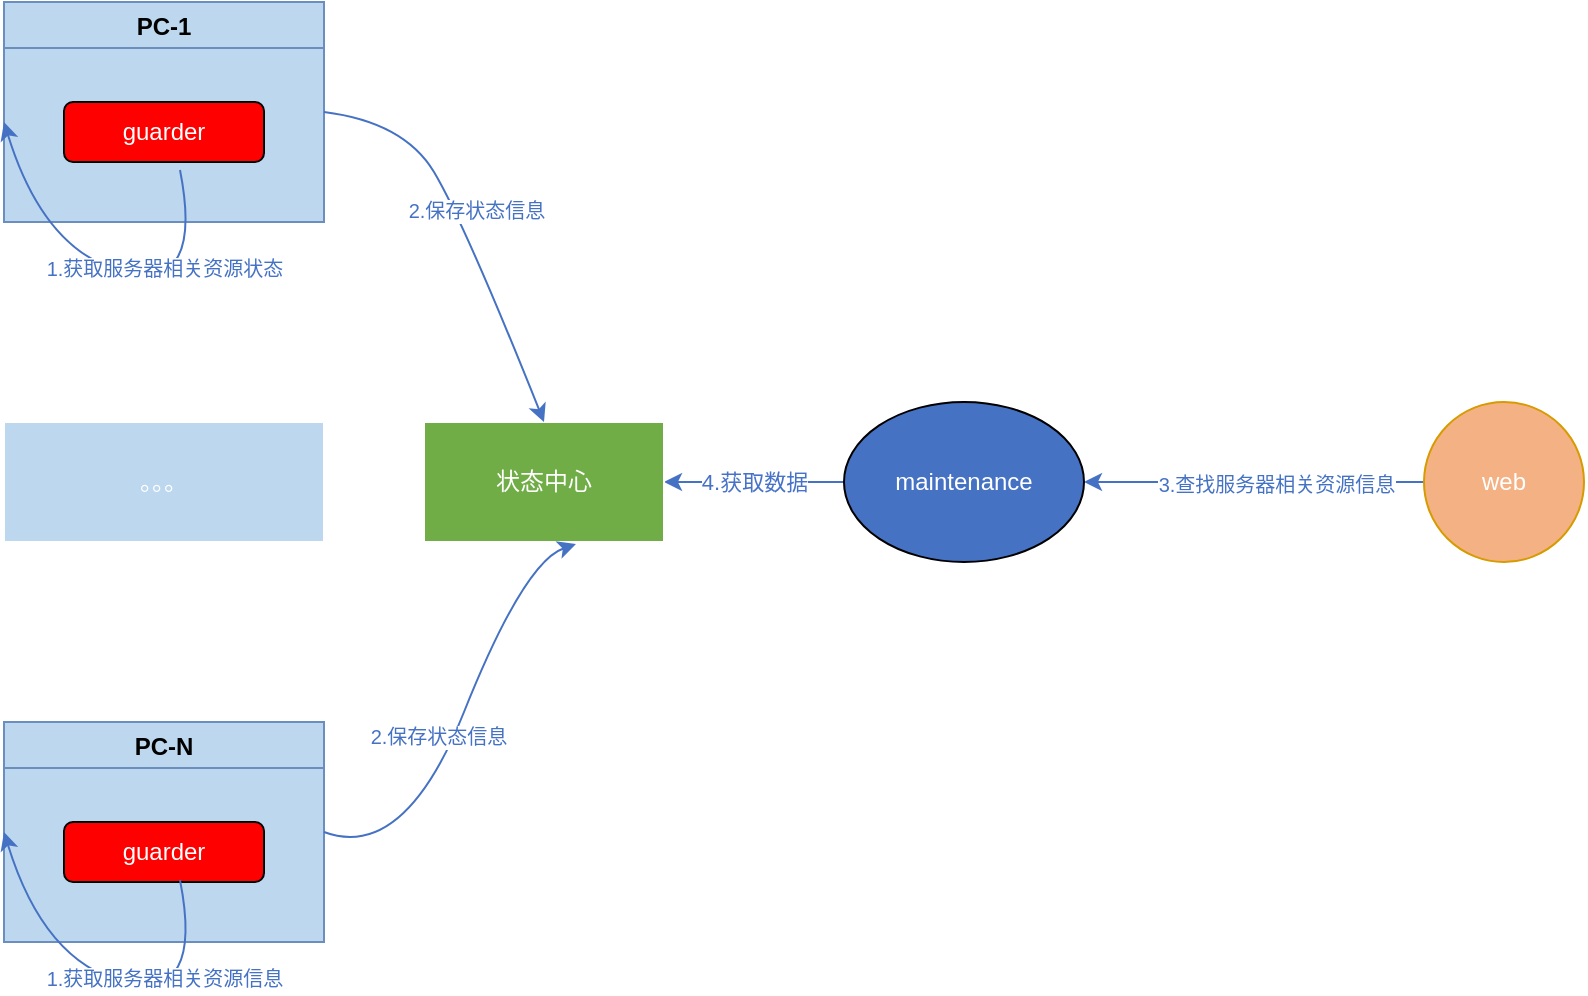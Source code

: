 <mxfile version="18.1.2" type="github">
  <diagram id="4W4mlZecMEXYTOhTaqG4" name="Page-1">
    <mxGraphModel dx="1718" dy="943" grid="1" gridSize="10" guides="1" tooltips="1" connect="1" arrows="1" fold="1" page="1" pageScale="1" pageWidth="827" pageHeight="1169" math="0" shadow="0">
      <root>
        <mxCell id="0" />
        <mxCell id="1" parent="0" />
        <mxCell id="5bc86ZCC3gsaqv5TjNqE-23" value="" style="edgeStyle=orthogonalEdgeStyle;rounded=0;orthogonalLoop=1;jettySize=auto;html=1;strokeColor=#4672c4;" edge="1" parent="1" source="5bc86ZCC3gsaqv5TjNqE-3" target="5bc86ZCC3gsaqv5TjNqE-5">
          <mxGeometry relative="1" as="geometry" />
        </mxCell>
        <mxCell id="5bc86ZCC3gsaqv5TjNqE-40" value="&lt;p style=&quot;line-height: 0; font-size: 10px;&quot;&gt;3.查找服务器相关资源信息&lt;/p&gt;" style="edgeLabel;html=1;align=center;verticalAlign=middle;resizable=0;points=[];fontColor=#4672c4;fontSize=10;spacing=1;" vertex="1" connectable="0" parent="5bc86ZCC3gsaqv5TjNqE-23">
          <mxGeometry x="-0.16" y="1" relative="1" as="geometry">
            <mxPoint x="-3" as="offset" />
          </mxGeometry>
        </mxCell>
        <mxCell id="5bc86ZCC3gsaqv5TjNqE-3" value="&lt;font color=&quot;#ffffff&quot;&gt;web&lt;/font&gt;" style="ellipse;whiteSpace=wrap;html=1;aspect=fixed;fillColor=#f4b183;strokeColor=#d79b00;" vertex="1" parent="1">
          <mxGeometry x="870" y="640" width="80" height="80" as="geometry" />
        </mxCell>
        <mxCell id="5bc86ZCC3gsaqv5TjNqE-22" value="4.获取数据" style="edgeStyle=orthogonalEdgeStyle;rounded=0;orthogonalLoop=1;jettySize=auto;html=1;strokeColor=#4672c4;fontColor=#4672c8;" edge="1" parent="1" source="5bc86ZCC3gsaqv5TjNqE-5" target="5bc86ZCC3gsaqv5TjNqE-6">
          <mxGeometry relative="1" as="geometry" />
        </mxCell>
        <mxCell id="5bc86ZCC3gsaqv5TjNqE-5" value="&lt;font color=&quot;#ffffff&quot;&gt;maintenance&lt;/font&gt;" style="ellipse;whiteSpace=wrap;html=1;fillColor=#4672c4;" vertex="1" parent="1">
          <mxGeometry x="580" y="640" width="120" height="80" as="geometry" />
        </mxCell>
        <mxCell id="5bc86ZCC3gsaqv5TjNqE-6" value="&lt;font color=&quot;#ffffff&quot;&gt;状态中心&lt;/font&gt;" style="rounded=0;whiteSpace=wrap;html=1;fillColor=#70ad47;strokeColor=#FFFFFF;" vertex="1" parent="1">
          <mxGeometry x="370" y="650" width="120" height="60" as="geometry" />
        </mxCell>
        <mxCell id="5bc86ZCC3gsaqv5TjNqE-30" value="PC-1" style="swimlane;fillColor=#bdd7ee;strokeColor=#6C8EBF;swimlaneFillColor=#bdd7ee;gradientColor=none;" vertex="1" parent="1">
          <mxGeometry x="160" y="440" width="160" height="110" as="geometry">
            <mxRectangle x="80" y="850" width="60" height="23" as="alternateBounds" />
          </mxGeometry>
        </mxCell>
        <mxCell id="5bc86ZCC3gsaqv5TjNqE-17" value="&lt;font color=&quot;#ffffff&quot;&gt;guarder&lt;/font&gt;" style="rounded=1;whiteSpace=wrap;html=1;fillColor=#ff0000;" vertex="1" parent="5bc86ZCC3gsaqv5TjNqE-30">
          <mxGeometry x="30" y="50" width="100" height="30" as="geometry" />
        </mxCell>
        <mxCell id="5bc86ZCC3gsaqv5TjNqE-34" value="PC-N" style="swimlane;fillColor=#bdd7ee;strokeColor=#6C8EBF;swimlaneFillColor=#bdd7ee;gradientColor=none;" vertex="1" parent="1">
          <mxGeometry x="160" y="800" width="160" height="110" as="geometry">
            <mxRectangle x="80" y="850" width="60" height="23" as="alternateBounds" />
          </mxGeometry>
        </mxCell>
        <mxCell id="5bc86ZCC3gsaqv5TjNqE-35" value="&lt;font color=&quot;#ffffff&quot;&gt;guarder&lt;/font&gt;" style="rounded=1;whiteSpace=wrap;html=1;fillColor=#ff0000;" vertex="1" parent="5bc86ZCC3gsaqv5TjNqE-34">
          <mxGeometry x="30" y="50" width="100" height="30" as="geometry" />
        </mxCell>
        <mxCell id="5bc86ZCC3gsaqv5TjNqE-38" value="qwqew" style="curved=1;endArrow=classic;html=1;rounded=0;fontColor=#FFFFFF;strokeColor=#4672c4;entryX=0;entryY=0.5;entryDx=0;entryDy=0;exitX=0.58;exitY=0.967;exitDx=0;exitDy=0;exitPerimeter=0;" edge="1" parent="5bc86ZCC3gsaqv5TjNqE-34" source="5bc86ZCC3gsaqv5TjNqE-35" target="5bc86ZCC3gsaqv5TjNqE-34">
          <mxGeometry width="50" height="50" relative="1" as="geometry">
            <mxPoint x="90" y="90" as="sourcePoint" />
            <mxPoint x="100" y="90" as="targetPoint" />
            <Array as="points">
              <mxPoint x="100" y="140" />
              <mxPoint x="20" y="120" />
            </Array>
          </mxGeometry>
        </mxCell>
        <mxCell id="5bc86ZCC3gsaqv5TjNqE-41" value="1.获取服务器相关资源信息" style="edgeLabel;html=1;align=center;verticalAlign=middle;resizable=0;points=[];fontSize=10;fontColor=#4672c4;" vertex="1" connectable="0" parent="5bc86ZCC3gsaqv5TjNqE-38">
          <mxGeometry x="-0.194" y="-8" relative="1" as="geometry">
            <mxPoint y="1" as="offset" />
          </mxGeometry>
        </mxCell>
        <mxCell id="5bc86ZCC3gsaqv5TjNqE-36" value="。。。" style="rounded=0;whiteSpace=wrap;html=1;fontColor=#FFFFFF;strokeColor=#FFFFFF;fillColor=#bdd7ee;gradientColor=none;" vertex="1" parent="1">
          <mxGeometry x="160" y="650" width="160" height="60" as="geometry" />
        </mxCell>
        <mxCell id="5bc86ZCC3gsaqv5TjNqE-37" value="" style="curved=1;endArrow=classic;html=1;rounded=0;fontColor=#FFFFFF;strokeColor=#4672c4;entryX=0.633;entryY=1.017;entryDx=0;entryDy=0;entryPerimeter=0;exitX=1;exitY=0.5;exitDx=0;exitDy=0;" edge="1" parent="1" source="5bc86ZCC3gsaqv5TjNqE-34" target="5bc86ZCC3gsaqv5TjNqE-6">
          <mxGeometry width="50" height="50" relative="1" as="geometry">
            <mxPoint x="310" y="890" as="sourcePoint" />
            <mxPoint x="360" y="840" as="targetPoint" />
            <Array as="points">
              <mxPoint x="360" y="870" />
              <mxPoint x="420" y="720" />
            </Array>
          </mxGeometry>
        </mxCell>
        <mxCell id="5bc86ZCC3gsaqv5TjNqE-44" value="2.保存状态信息" style="edgeLabel;html=1;align=center;verticalAlign=middle;resizable=0;points=[];fontSize=10;fontColor=#4672c4;" vertex="1" connectable="0" parent="5bc86ZCC3gsaqv5TjNqE-37">
          <mxGeometry x="-0.067" y="8" relative="1" as="geometry">
            <mxPoint as="offset" />
          </mxGeometry>
        </mxCell>
        <mxCell id="5bc86ZCC3gsaqv5TjNqE-42" value="qwqew" style="curved=1;endArrow=classic;html=1;rounded=0;fontColor=#FFFFFF;strokeColor=#4672c4;entryX=0;entryY=0.5;entryDx=0;entryDy=0;exitX=0.58;exitY=0.967;exitDx=0;exitDy=0;exitPerimeter=0;" edge="1" parent="1">
          <mxGeometry width="50" height="50" relative="1" as="geometry">
            <mxPoint x="248" y="524.01" as="sourcePoint" />
            <mxPoint x="160" y="500" as="targetPoint" />
            <Array as="points">
              <mxPoint x="260" y="585" />
              <mxPoint x="180" y="565" />
            </Array>
          </mxGeometry>
        </mxCell>
        <mxCell id="5bc86ZCC3gsaqv5TjNqE-43" value="1.获取服务器相关资源状态" style="edgeLabel;html=1;align=center;verticalAlign=middle;resizable=0;points=[];fontSize=10;fontColor=#4672c4;" vertex="1" connectable="0" parent="5bc86ZCC3gsaqv5TjNqE-42">
          <mxGeometry x="-0.194" y="-8" relative="1" as="geometry">
            <mxPoint y="1" as="offset" />
          </mxGeometry>
        </mxCell>
        <mxCell id="5bc86ZCC3gsaqv5TjNqE-45" value="" style="curved=1;endArrow=classic;html=1;rounded=0;fontColor=#FFFFFF;strokeColor=#4672c4;entryX=0.5;entryY=0;entryDx=0;entryDy=0;exitX=1;exitY=0.5;exitDx=0;exitDy=0;" edge="1" parent="1" source="5bc86ZCC3gsaqv5TjNqE-30" target="5bc86ZCC3gsaqv5TjNqE-6">
          <mxGeometry width="50" height="50" relative="1" as="geometry">
            <mxPoint x="330.0" y="865" as="sourcePoint" />
            <mxPoint x="475.96" y="741.02" as="targetPoint" />
            <Array as="points">
              <mxPoint x="360" y="500" />
              <mxPoint x="390" y="550" />
            </Array>
          </mxGeometry>
        </mxCell>
        <mxCell id="5bc86ZCC3gsaqv5TjNqE-46" value="2.保存状态信息" style="edgeLabel;html=1;align=center;verticalAlign=middle;resizable=0;points=[];fontSize=10;fontColor=#4672c4;" vertex="1" connectable="0" parent="5bc86ZCC3gsaqv5TjNqE-45">
          <mxGeometry x="-0.067" y="8" relative="1" as="geometry">
            <mxPoint as="offset" />
          </mxGeometry>
        </mxCell>
      </root>
    </mxGraphModel>
  </diagram>
</mxfile>
